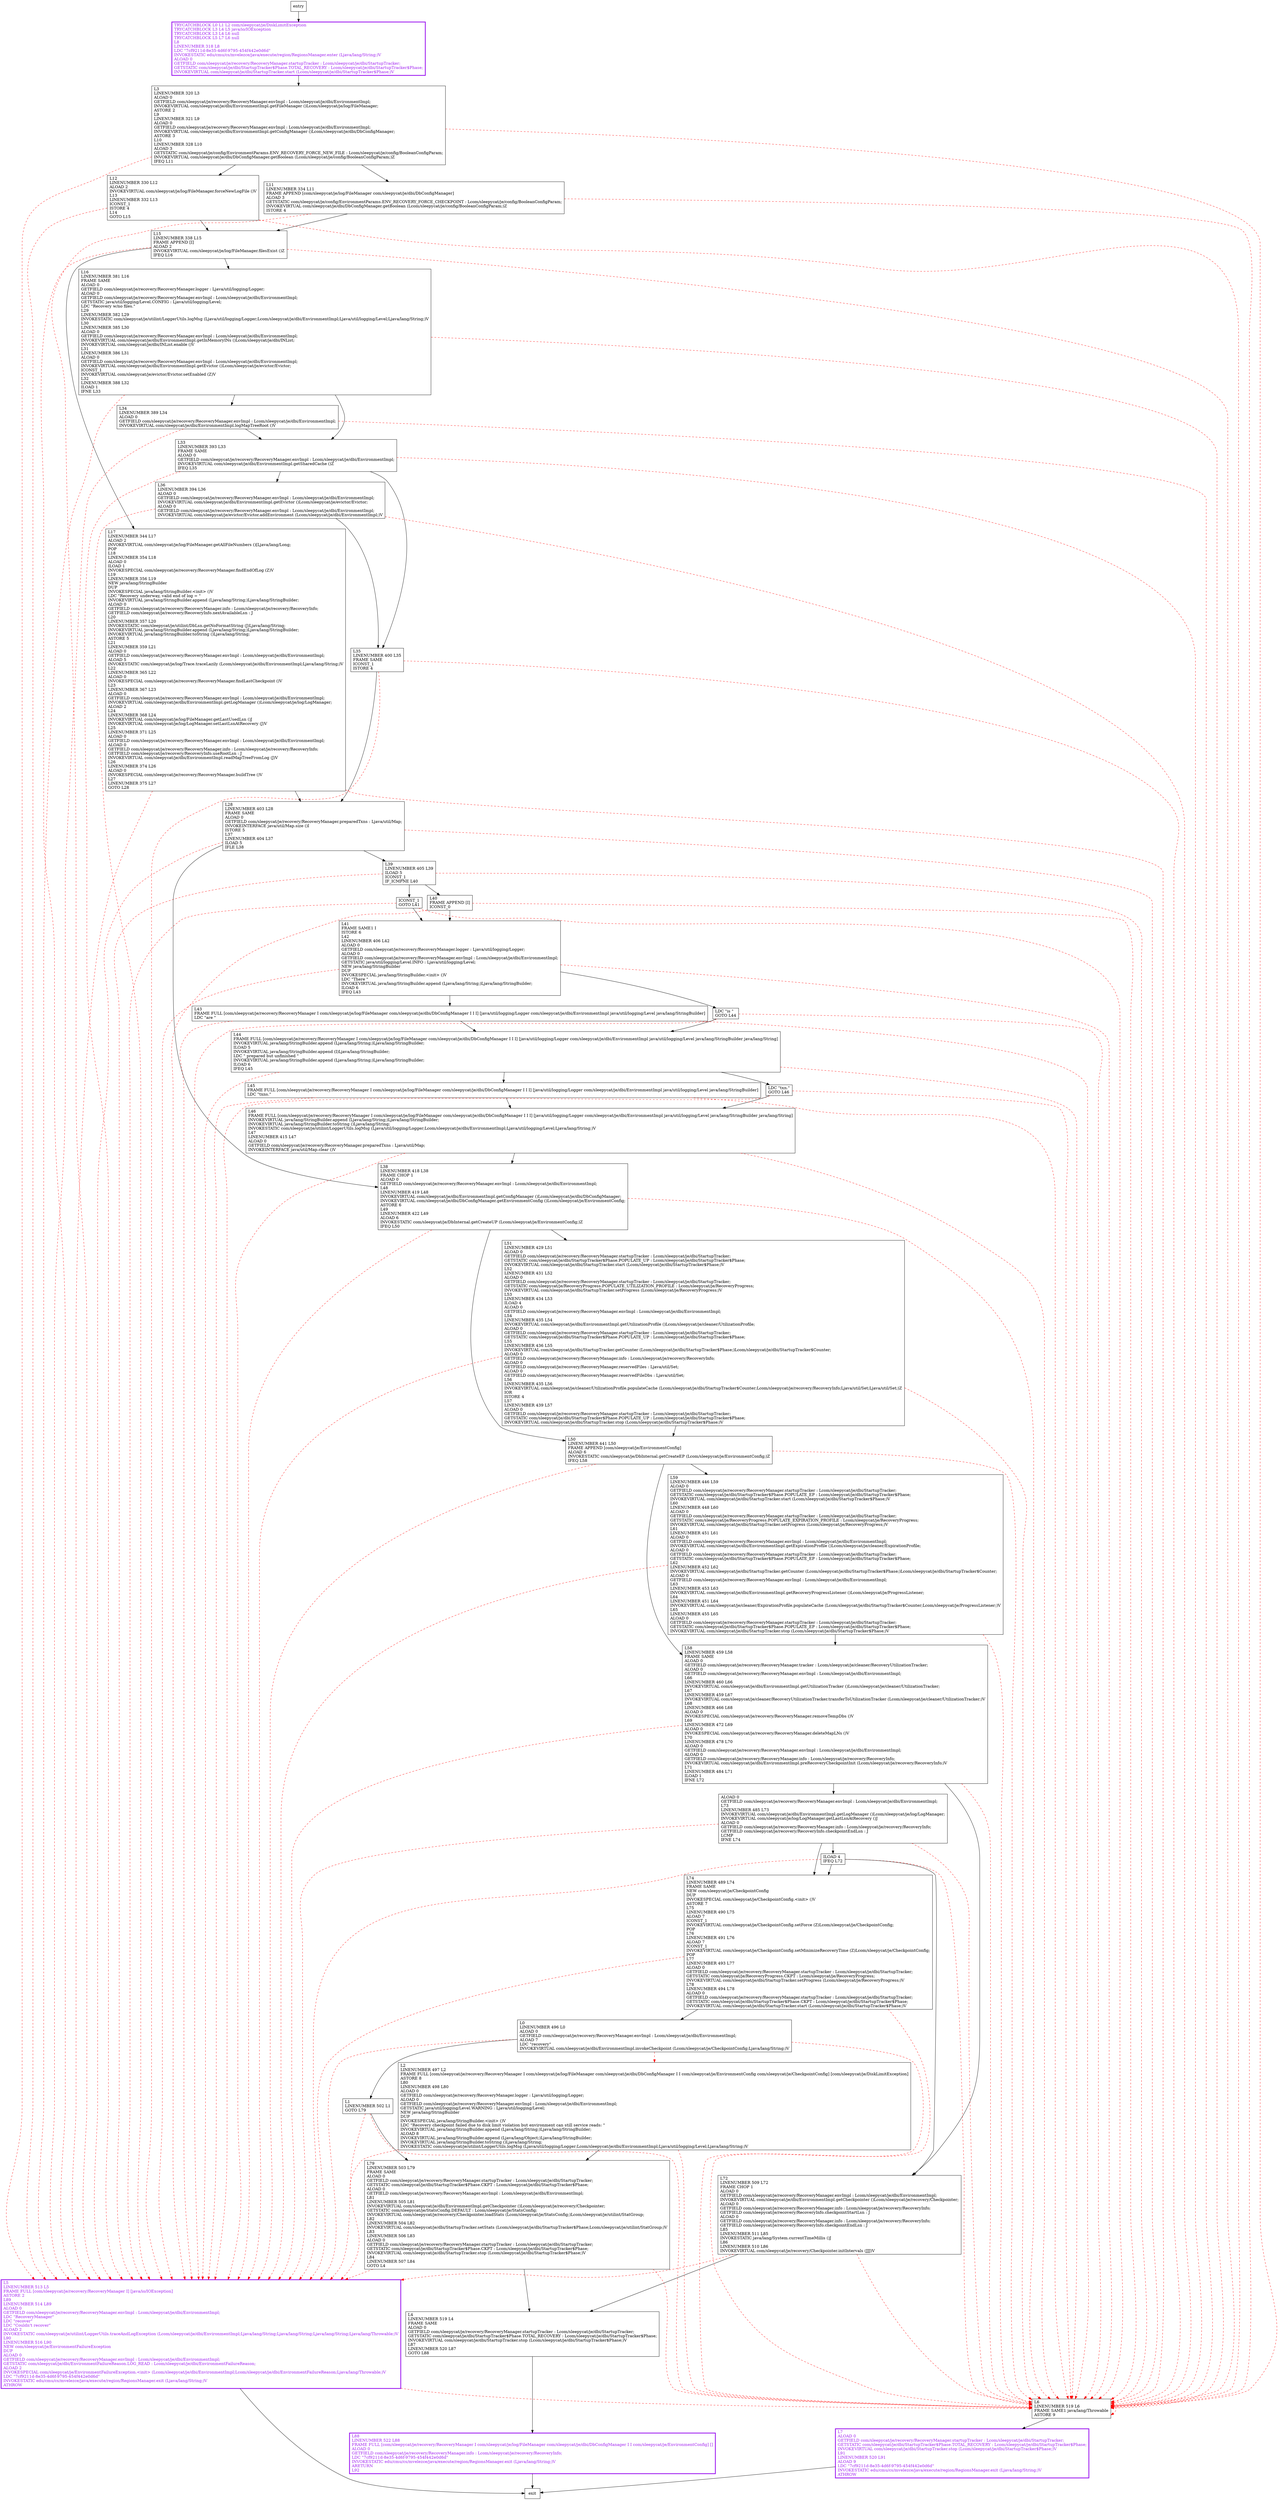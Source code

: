 digraph recover {
node [shape=record];
1563865341 [label="L43\lFRAME FULL [com/sleepycat/je/recovery/RecoveryManager I com/sleepycat/je/log/FileManager com/sleepycat/je/dbi/DbConfigManager I I I] [java/util/logging/Logger com/sleepycat/je/dbi/EnvironmentImpl java/util/logging/Level java/lang/StringBuilder]\lLDC \"are \"\l"];
1843007506 [label="L58\lLINENUMBER 459 L58\lFRAME SAME\lALOAD 0\lGETFIELD com/sleepycat/je/recovery/RecoveryManager.tracker : Lcom/sleepycat/je/cleaner/RecoveryUtilizationTracker;\lALOAD 0\lGETFIELD com/sleepycat/je/recovery/RecoveryManager.envImpl : Lcom/sleepycat/je/dbi/EnvironmentImpl;\lL66\lLINENUMBER 460 L66\lINVOKEVIRTUAL com/sleepycat/je/dbi/EnvironmentImpl.getUtilizationTracker ()Lcom/sleepycat/je/cleaner/UtilizationTracker;\lL67\lLINENUMBER 459 L67\lINVOKEVIRTUAL com/sleepycat/je/cleaner/RecoveryUtilizationTracker.transferToUtilizationTracker (Lcom/sleepycat/je/cleaner/UtilizationTracker;)V\lL68\lLINENUMBER 466 L68\lALOAD 0\lINVOKESPECIAL com/sleepycat/je/recovery/RecoveryManager.removeTempDbs ()V\lL69\lLINENUMBER 472 L69\lALOAD 0\lINVOKESPECIAL com/sleepycat/je/recovery/RecoveryManager.deleteMapLNs ()V\lL70\lLINENUMBER 478 L70\lALOAD 0\lGETFIELD com/sleepycat/je/recovery/RecoveryManager.envImpl : Lcom/sleepycat/je/dbi/EnvironmentImpl;\lALOAD 0\lGETFIELD com/sleepycat/je/recovery/RecoveryManager.info : Lcom/sleepycat/je/recovery/RecoveryInfo;\lINVOKEVIRTUAL com/sleepycat/je/dbi/EnvironmentImpl.preRecoveryCheckpointInit (Lcom/sleepycat/je/recovery/RecoveryInfo;)V\lL71\lLINENUMBER 484 L71\lILOAD 1\lIFNE L72\l"];
939289172 [label="L12\lLINENUMBER 330 L12\lALOAD 2\lINVOKEVIRTUAL com/sleepycat/je/log/FileManager.forceNewLogFile ()V\lL13\lLINENUMBER 332 L13\lICONST_1\lISTORE 4\lL14\lGOTO L15\l"];
712023109 [label="LDC \"is \"\lGOTO L44\l"];
66647849 [label="LDC \"txn.\"\lGOTO L46\l"];
161753554 [label="TRYCATCHBLOCK L0 L1 L2 com/sleepycat/je/DiskLimitException\lTRYCATCHBLOCK L3 L4 L5 java/io/IOException\lTRYCATCHBLOCK L3 L4 L6 null\lTRYCATCHBLOCK L5 L7 L6 null\lL8\lLINENUMBER 318 L8\lLDC \"7cf9211d-8e35-4d6f-9795-454f442e0d6d\"\lINVOKESTATIC edu/cmu/cs/mvelezce/java/execute/region/RegionsManager.enter (Ljava/lang/String;)V\lALOAD 0\lGETFIELD com/sleepycat/je/recovery/RecoveryManager.startupTracker : Lcom/sleepycat/je/dbi/StartupTracker;\lGETSTATIC com/sleepycat/je/dbi/StartupTracker$Phase.TOTAL_RECOVERY : Lcom/sleepycat/je/dbi/StartupTracker$Phase;\lINVOKEVIRTUAL com/sleepycat/je/dbi/StartupTracker.start (Lcom/sleepycat/je/dbi/StartupTracker$Phase;)V\l"];
1094722393 [label="L51\lLINENUMBER 429 L51\lALOAD 0\lGETFIELD com/sleepycat/je/recovery/RecoveryManager.startupTracker : Lcom/sleepycat/je/dbi/StartupTracker;\lGETSTATIC com/sleepycat/je/dbi/StartupTracker$Phase.POPULATE_UP : Lcom/sleepycat/je/dbi/StartupTracker$Phase;\lINVOKEVIRTUAL com/sleepycat/je/dbi/StartupTracker.start (Lcom/sleepycat/je/dbi/StartupTracker$Phase;)V\lL52\lLINENUMBER 431 L52\lALOAD 0\lGETFIELD com/sleepycat/je/recovery/RecoveryManager.startupTracker : Lcom/sleepycat/je/dbi/StartupTracker;\lGETSTATIC com/sleepycat/je/RecoveryProgress.POPULATE_UTILIZATION_PROFILE : Lcom/sleepycat/je/RecoveryProgress;\lINVOKEVIRTUAL com/sleepycat/je/dbi/StartupTracker.setProgress (Lcom/sleepycat/je/RecoveryProgress;)V\lL53\lLINENUMBER 434 L53\lILOAD 4\lALOAD 0\lGETFIELD com/sleepycat/je/recovery/RecoveryManager.envImpl : Lcom/sleepycat/je/dbi/EnvironmentImpl;\lL54\lLINENUMBER 435 L54\lINVOKEVIRTUAL com/sleepycat/je/dbi/EnvironmentImpl.getUtilizationProfile ()Lcom/sleepycat/je/cleaner/UtilizationProfile;\lALOAD 0\lGETFIELD com/sleepycat/je/recovery/RecoveryManager.startupTracker : Lcom/sleepycat/je/dbi/StartupTracker;\lGETSTATIC com/sleepycat/je/dbi/StartupTracker$Phase.POPULATE_UP : Lcom/sleepycat/je/dbi/StartupTracker$Phase;\lL55\lLINENUMBER 436 L55\lINVOKEVIRTUAL com/sleepycat/je/dbi/StartupTracker.getCounter (Lcom/sleepycat/je/dbi/StartupTracker$Phase;)Lcom/sleepycat/je/dbi/StartupTracker$Counter;\lALOAD 0\lGETFIELD com/sleepycat/je/recovery/RecoveryManager.info : Lcom/sleepycat/je/recovery/RecoveryInfo;\lALOAD 0\lGETFIELD com/sleepycat/je/recovery/RecoveryManager.reservedFiles : Ljava/util/Set;\lALOAD 0\lGETFIELD com/sleepycat/je/recovery/RecoveryManager.reservedFileDbs : Ljava/util/Set;\lL56\lLINENUMBER 435 L56\lINVOKEVIRTUAL com/sleepycat/je/cleaner/UtilizationProfile.populateCache (Lcom/sleepycat/je/dbi/StartupTracker$Counter;Lcom/sleepycat/je/recovery/RecoveryInfo;Ljava/util/Set;Ljava/util/Set;)Z\lIOR\lISTORE 4\lL57\lLINENUMBER 439 L57\lALOAD 0\lGETFIELD com/sleepycat/je/recovery/RecoveryManager.startupTracker : Lcom/sleepycat/je/dbi/StartupTracker;\lGETSTATIC com/sleepycat/je/dbi/StartupTracker$Phase.POPULATE_UP : Lcom/sleepycat/je/dbi/StartupTracker$Phase;\lINVOKEVIRTUAL com/sleepycat/je/dbi/StartupTracker.stop (Lcom/sleepycat/je/dbi/StartupTracker$Phase;)V\l"];
572380762 [label="L50\lLINENUMBER 441 L50\lFRAME APPEND [com/sleepycat/je/EnvironmentConfig]\lALOAD 6\lINVOKESTATIC com/sleepycat/je/DbInternal.getCreateEP (Lcom/sleepycat/je/EnvironmentConfig;)Z\lIFEQ L58\l"];
1638076655 [label="ALOAD 0\lGETFIELD com/sleepycat/je/recovery/RecoveryManager.envImpl : Lcom/sleepycat/je/dbi/EnvironmentImpl;\lL73\lLINENUMBER 485 L73\lINVOKEVIRTUAL com/sleepycat/je/dbi/EnvironmentImpl.getLogManager ()Lcom/sleepycat/je/log/LogManager;\lINVOKEVIRTUAL com/sleepycat/je/log/LogManager.getLastLsnAtRecovery ()J\lALOAD 0\lGETFIELD com/sleepycat/je/recovery/RecoveryManager.info : Lcom/sleepycat/je/recovery/RecoveryInfo;\lGETFIELD com/sleepycat/je/recovery/RecoveryInfo.checkpointEndLsn : J\lLCMP\lIFNE L74\l"];
336729507 [label="L38\lLINENUMBER 418 L38\lFRAME CHOP 1\lALOAD 0\lGETFIELD com/sleepycat/je/recovery/RecoveryManager.envImpl : Lcom/sleepycat/je/dbi/EnvironmentImpl;\lL48\lLINENUMBER 419 L48\lINVOKEVIRTUAL com/sleepycat/je/dbi/EnvironmentImpl.getConfigManager ()Lcom/sleepycat/je/dbi/DbConfigManager;\lINVOKEVIRTUAL com/sleepycat/je/dbi/DbConfigManager.getEnvironmentConfig ()Lcom/sleepycat/je/EnvironmentConfig;\lASTORE 6\lL49\lLINENUMBER 422 L49\lALOAD 6\lINVOKESTATIC com/sleepycat/je/DbInternal.getCreateUP (Lcom/sleepycat/je/EnvironmentConfig;)Z\lIFEQ L50\l"];
1712864399 [label="L59\lLINENUMBER 446 L59\lALOAD 0\lGETFIELD com/sleepycat/je/recovery/RecoveryManager.startupTracker : Lcom/sleepycat/je/dbi/StartupTracker;\lGETSTATIC com/sleepycat/je/dbi/StartupTracker$Phase.POPULATE_EP : Lcom/sleepycat/je/dbi/StartupTracker$Phase;\lINVOKEVIRTUAL com/sleepycat/je/dbi/StartupTracker.start (Lcom/sleepycat/je/dbi/StartupTracker$Phase;)V\lL60\lLINENUMBER 448 L60\lALOAD 0\lGETFIELD com/sleepycat/je/recovery/RecoveryManager.startupTracker : Lcom/sleepycat/je/dbi/StartupTracker;\lGETSTATIC com/sleepycat/je/RecoveryProgress.POPULATE_EXPIRATION_PROFILE : Lcom/sleepycat/je/RecoveryProgress;\lINVOKEVIRTUAL com/sleepycat/je/dbi/StartupTracker.setProgress (Lcom/sleepycat/je/RecoveryProgress;)V\lL61\lLINENUMBER 451 L61\lALOAD 0\lGETFIELD com/sleepycat/je/recovery/RecoveryManager.envImpl : Lcom/sleepycat/je/dbi/EnvironmentImpl;\lINVOKEVIRTUAL com/sleepycat/je/dbi/EnvironmentImpl.getExpirationProfile ()Lcom/sleepycat/je/cleaner/ExpirationProfile;\lALOAD 0\lGETFIELD com/sleepycat/je/recovery/RecoveryManager.startupTracker : Lcom/sleepycat/je/dbi/StartupTracker;\lGETSTATIC com/sleepycat/je/dbi/StartupTracker$Phase.POPULATE_EP : Lcom/sleepycat/je/dbi/StartupTracker$Phase;\lL62\lLINENUMBER 452 L62\lINVOKEVIRTUAL com/sleepycat/je/dbi/StartupTracker.getCounter (Lcom/sleepycat/je/dbi/StartupTracker$Phase;)Lcom/sleepycat/je/dbi/StartupTracker$Counter;\lALOAD 0\lGETFIELD com/sleepycat/je/recovery/RecoveryManager.envImpl : Lcom/sleepycat/je/dbi/EnvironmentImpl;\lL63\lLINENUMBER 453 L63\lINVOKEVIRTUAL com/sleepycat/je/dbi/EnvironmentImpl.getRecoveryProgressListener ()Lcom/sleepycat/je/ProgressListener;\lL64\lLINENUMBER 451 L64\lINVOKEVIRTUAL com/sleepycat/je/cleaner/ExpirationProfile.populateCache (Lcom/sleepycat/je/dbi/StartupTracker$Counter;Lcom/sleepycat/je/ProgressListener;)V\lL65\lLINENUMBER 455 L65\lALOAD 0\lGETFIELD com/sleepycat/je/recovery/RecoveryManager.startupTracker : Lcom/sleepycat/je/dbi/StartupTracker;\lGETSTATIC com/sleepycat/je/dbi/StartupTracker$Phase.POPULATE_EP : Lcom/sleepycat/je/dbi/StartupTracker$Phase;\lINVOKEVIRTUAL com/sleepycat/je/dbi/StartupTracker.stop (Lcom/sleepycat/je/dbi/StartupTracker$Phase;)V\l"];
1556013315 [label="L39\lLINENUMBER 405 L39\lILOAD 5\lICONST_1\lIF_ICMPNE L40\l"];
1805718520 [label="L45\lFRAME FULL [com/sleepycat/je/recovery/RecoveryManager I com/sleepycat/je/log/FileManager com/sleepycat/je/dbi/DbConfigManager I I I] [java/util/logging/Logger com/sleepycat/je/dbi/EnvironmentImpl java/util/logging/Level java/lang/StringBuilder]\lLDC \"txns.\"\l"];
977793058 [label="L0\lLINENUMBER 496 L0\lALOAD 0\lGETFIELD com/sleepycat/je/recovery/RecoveryManager.envImpl : Lcom/sleepycat/je/dbi/EnvironmentImpl;\lALOAD 7\lLDC \"recovery\"\lINVOKEVIRTUAL com/sleepycat/je/dbi/EnvironmentImpl.invokeCheckpoint (Lcom/sleepycat/je/CheckpointConfig;Ljava/lang/String;)V\l"];
1099418749 [label="L16\lLINENUMBER 381 L16\lFRAME SAME\lALOAD 0\lGETFIELD com/sleepycat/je/recovery/RecoveryManager.logger : Ljava/util/logging/Logger;\lALOAD 0\lGETFIELD com/sleepycat/je/recovery/RecoveryManager.envImpl : Lcom/sleepycat/je/dbi/EnvironmentImpl;\lGETSTATIC java/util/logging/Level.CONFIG : Ljava/util/logging/Level;\lLDC \"Recovery w/no files.\"\lL29\lLINENUMBER 382 L29\lINVOKESTATIC com/sleepycat/je/utilint/LoggerUtils.logMsg (Ljava/util/logging/Logger;Lcom/sleepycat/je/dbi/EnvironmentImpl;Ljava/util/logging/Level;Ljava/lang/String;)V\lL30\lLINENUMBER 385 L30\lALOAD 0\lGETFIELD com/sleepycat/je/recovery/RecoveryManager.envImpl : Lcom/sleepycat/je/dbi/EnvironmentImpl;\lINVOKEVIRTUAL com/sleepycat/je/dbi/EnvironmentImpl.getInMemoryINs ()Lcom/sleepycat/je/dbi/INList;\lINVOKEVIRTUAL com/sleepycat/je/dbi/INList.enable ()V\lL31\lLINENUMBER 386 L31\lALOAD 0\lGETFIELD com/sleepycat/je/recovery/RecoveryManager.envImpl : Lcom/sleepycat/je/dbi/EnvironmentImpl;\lINVOKEVIRTUAL com/sleepycat/je/dbi/EnvironmentImpl.getEvictor ()Lcom/sleepycat/je/evictor/Evictor;\lICONST_1\lINVOKEVIRTUAL com/sleepycat/je/evictor/Evictor.setEnabled (Z)V\lL32\lLINENUMBER 388 L32\lILOAD 1\lIFNE L33\l"];
360558803 [label="L28\lLINENUMBER 403 L28\lFRAME SAME\lALOAD 0\lGETFIELD com/sleepycat/je/recovery/RecoveryManager.preparedTxns : Ljava/util/Map;\lINVOKEINTERFACE java/util/Map.size ()I\lISTORE 5\lL37\lLINENUMBER 404 L37\lILOAD 5\lIFLE L38\l"];
1250839719 [label="L15\lLINENUMBER 338 L15\lFRAME APPEND [I]\lALOAD 2\lINVOKEVIRTUAL com/sleepycat/je/log/FileManager.filesExist ()Z\lIFEQ L16\l"];
129629100 [label="L33\lLINENUMBER 393 L33\lFRAME SAME\lALOAD 0\lGETFIELD com/sleepycat/je/recovery/RecoveryManager.envImpl : Lcom/sleepycat/je/dbi/EnvironmentImpl;\lINVOKEVIRTUAL com/sleepycat/je/dbi/EnvironmentImpl.getSharedCache ()Z\lIFEQ L35\l"];
2023897858 [label="L36\lLINENUMBER 394 L36\lALOAD 0\lGETFIELD com/sleepycat/je/recovery/RecoveryManager.envImpl : Lcom/sleepycat/je/dbi/EnvironmentImpl;\lINVOKEVIRTUAL com/sleepycat/je/dbi/EnvironmentImpl.getEvictor ()Lcom/sleepycat/je/evictor/Evictor;\lALOAD 0\lGETFIELD com/sleepycat/je/recovery/RecoveryManager.envImpl : Lcom/sleepycat/je/dbi/EnvironmentImpl;\lINVOKEVIRTUAL com/sleepycat/je/evictor/Evictor.addEnvironment (Lcom/sleepycat/je/dbi/EnvironmentImpl;)V\l"];
1823614899 [label="L6\lLINENUMBER 519 L6\lFRAME SAME1 java/lang/Throwable\lASTORE 9\l"];
142209366 [label="L5\lLINENUMBER 513 L5\lFRAME FULL [com/sleepycat/je/recovery/RecoveryManager I] [java/io/IOException]\lASTORE 2\lL89\lLINENUMBER 514 L89\lALOAD 0\lGETFIELD com/sleepycat/je/recovery/RecoveryManager.envImpl : Lcom/sleepycat/je/dbi/EnvironmentImpl;\lLDC \"RecoveryManager\"\lLDC \"recover\"\lLDC \"Couldn't recover\"\lALOAD 2\lINVOKESTATIC com/sleepycat/je/utilint/LoggerUtils.traceAndLogException (Lcom/sleepycat/je/dbi/EnvironmentImpl;Ljava/lang/String;Ljava/lang/String;Ljava/lang/String;Ljava/lang/Throwable;)V\lL90\lLINENUMBER 516 L90\lNEW com/sleepycat/je/EnvironmentFailureException\lDUP\lALOAD 0\lGETFIELD com/sleepycat/je/recovery/RecoveryManager.envImpl : Lcom/sleepycat/je/dbi/EnvironmentImpl;\lGETSTATIC com/sleepycat/je/dbi/EnvironmentFailureReason.LOG_READ : Lcom/sleepycat/je/dbi/EnvironmentFailureReason;\lALOAD 2\lINVOKESPECIAL com/sleepycat/je/EnvironmentFailureException.\<init\> (Lcom/sleepycat/je/dbi/EnvironmentImpl;Lcom/sleepycat/je/dbi/EnvironmentFailureReason;Ljava/lang/Throwable;)V\lLDC \"7cf9211d-8e35-4d6f-9795-454f442e0d6d\"\lINVOKESTATIC edu/cmu/cs/mvelezce/java/execute/region/RegionsManager.exit (Ljava/lang/String;)V\lATHROW\l"];
2009837272 [label="L17\lLINENUMBER 344 L17\lALOAD 2\lINVOKEVIRTUAL com/sleepycat/je/log/FileManager.getAllFileNumbers ()[Ljava/lang/Long;\lPOP\lL18\lLINENUMBER 354 L18\lALOAD 0\lILOAD 1\lINVOKESPECIAL com/sleepycat/je/recovery/RecoveryManager.findEndOfLog (Z)V\lL19\lLINENUMBER 356 L19\lNEW java/lang/StringBuilder\lDUP\lINVOKESPECIAL java/lang/StringBuilder.\<init\> ()V\lLDC \"Recovery underway, valid end of log = \"\lINVOKEVIRTUAL java/lang/StringBuilder.append (Ljava/lang/String;)Ljava/lang/StringBuilder;\lALOAD 0\lGETFIELD com/sleepycat/je/recovery/RecoveryManager.info : Lcom/sleepycat/je/recovery/RecoveryInfo;\lGETFIELD com/sleepycat/je/recovery/RecoveryInfo.nextAvailableLsn : J\lL20\lLINENUMBER 357 L20\lINVOKESTATIC com/sleepycat/je/utilint/DbLsn.getNoFormatString (J)Ljava/lang/String;\lINVOKEVIRTUAL java/lang/StringBuilder.append (Ljava/lang/String;)Ljava/lang/StringBuilder;\lINVOKEVIRTUAL java/lang/StringBuilder.toString ()Ljava/lang/String;\lASTORE 5\lL21\lLINENUMBER 359 L21\lALOAD 0\lGETFIELD com/sleepycat/je/recovery/RecoveryManager.envImpl : Lcom/sleepycat/je/dbi/EnvironmentImpl;\lALOAD 5\lINVOKESTATIC com/sleepycat/je/log/Trace.traceLazily (Lcom/sleepycat/je/dbi/EnvironmentImpl;Ljava/lang/String;)V\lL22\lLINENUMBER 365 L22\lALOAD 0\lINVOKESPECIAL com/sleepycat/je/recovery/RecoveryManager.findLastCheckpoint ()V\lL23\lLINENUMBER 367 L23\lALOAD 0\lGETFIELD com/sleepycat/je/recovery/RecoveryManager.envImpl : Lcom/sleepycat/je/dbi/EnvironmentImpl;\lINVOKEVIRTUAL com/sleepycat/je/dbi/EnvironmentImpl.getLogManager ()Lcom/sleepycat/je/log/LogManager;\lALOAD 2\lL24\lLINENUMBER 368 L24\lINVOKEVIRTUAL com/sleepycat/je/log/FileManager.getLastUsedLsn ()J\lINVOKEVIRTUAL com/sleepycat/je/log/LogManager.setLastLsnAtRecovery (J)V\lL25\lLINENUMBER 371 L25\lALOAD 0\lGETFIELD com/sleepycat/je/recovery/RecoveryManager.envImpl : Lcom/sleepycat/je/dbi/EnvironmentImpl;\lALOAD 0\lGETFIELD com/sleepycat/je/recovery/RecoveryManager.info : Lcom/sleepycat/je/recovery/RecoveryInfo;\lGETFIELD com/sleepycat/je/recovery/RecoveryInfo.useRootLsn : J\lINVOKEVIRTUAL com/sleepycat/je/dbi/EnvironmentImpl.readMapTreeFromLog (J)V\lL26\lLINENUMBER 374 L26\lALOAD 0\lINVOKESPECIAL com/sleepycat/je/recovery/RecoveryManager.buildTree ()V\lL27\lLINENUMBER 375 L27\lGOTO L28\l"];
766393775 [label="L34\lLINENUMBER 389 L34\lALOAD 0\lGETFIELD com/sleepycat/je/recovery/RecoveryManager.envImpl : Lcom/sleepycat/je/dbi/EnvironmentImpl;\lINVOKEVIRTUAL com/sleepycat/je/dbi/EnvironmentImpl.logMapTreeRoot ()V\l"];
2065659469 [label="ILOAD 4\lIFEQ L72\l"];
1922062538 [label="L40\lFRAME APPEND [I]\lICONST_0\l"];
329890948 [label="L3\lLINENUMBER 320 L3\lALOAD 0\lGETFIELD com/sleepycat/je/recovery/RecoveryManager.envImpl : Lcom/sleepycat/je/dbi/EnvironmentImpl;\lINVOKEVIRTUAL com/sleepycat/je/dbi/EnvironmentImpl.getFileManager ()Lcom/sleepycat/je/log/FileManager;\lASTORE 2\lL9\lLINENUMBER 321 L9\lALOAD 0\lGETFIELD com/sleepycat/je/recovery/RecoveryManager.envImpl : Lcom/sleepycat/je/dbi/EnvironmentImpl;\lINVOKEVIRTUAL com/sleepycat/je/dbi/EnvironmentImpl.getConfigManager ()Lcom/sleepycat/je/dbi/DbConfigManager;\lASTORE 3\lL10\lLINENUMBER 328 L10\lALOAD 3\lGETSTATIC com/sleepycat/je/config/EnvironmentParams.ENV_RECOVERY_FORCE_NEW_FILE : Lcom/sleepycat/je/config/BooleanConfigParam;\lINVOKEVIRTUAL com/sleepycat/je/dbi/DbConfigManager.getBoolean (Lcom/sleepycat/je/config/BooleanConfigParam;)Z\lIFEQ L11\l"];
767869351 [label="L46\lFRAME FULL [com/sleepycat/je/recovery/RecoveryManager I com/sleepycat/je/log/FileManager com/sleepycat/je/dbi/DbConfigManager I I I] [java/util/logging/Logger com/sleepycat/je/dbi/EnvironmentImpl java/util/logging/Level java/lang/StringBuilder java/lang/String]\lINVOKEVIRTUAL java/lang/StringBuilder.append (Ljava/lang/String;)Ljava/lang/StringBuilder;\lINVOKEVIRTUAL java/lang/StringBuilder.toString ()Ljava/lang/String;\lINVOKESTATIC com/sleepycat/je/utilint/LoggerUtils.logMsg (Ljava/util/logging/Logger;Lcom/sleepycat/je/dbi/EnvironmentImpl;Ljava/util/logging/Level;Ljava/lang/String;)V\lL47\lLINENUMBER 415 L47\lALOAD 0\lGETFIELD com/sleepycat/je/recovery/RecoveryManager.preparedTxns : Ljava/util/Map;\lINVOKEINTERFACE java/util/Map.clear ()V\l"];
1005316242 [label="L2\lLINENUMBER 497 L2\lFRAME FULL [com/sleepycat/je/recovery/RecoveryManager I com/sleepycat/je/log/FileManager com/sleepycat/je/dbi/DbConfigManager I I com/sleepycat/je/EnvironmentConfig com/sleepycat/je/CheckpointConfig] [com/sleepycat/je/DiskLimitException]\lASTORE 8\lL80\lLINENUMBER 498 L80\lALOAD 0\lGETFIELD com/sleepycat/je/recovery/RecoveryManager.logger : Ljava/util/logging/Logger;\lALOAD 0\lGETFIELD com/sleepycat/je/recovery/RecoveryManager.envImpl : Lcom/sleepycat/je/dbi/EnvironmentImpl;\lGETSTATIC java/util/logging/Level.WARNING : Ljava/util/logging/Level;\lNEW java/lang/StringBuilder\lDUP\lINVOKESPECIAL java/lang/StringBuilder.\<init\> ()V\lLDC \"Recovery checkpoint failed due to disk limit violation but environment can still service reads: \"\lINVOKEVIRTUAL java/lang/StringBuilder.append (Ljava/lang/String;)Ljava/lang/StringBuilder;\lALOAD 8\lINVOKEVIRTUAL java/lang/StringBuilder.append (Ljava/lang/Object;)Ljava/lang/StringBuilder;\lINVOKEVIRTUAL java/lang/StringBuilder.toString ()Ljava/lang/String;\lINVOKESTATIC com/sleepycat/je/utilint/LoggerUtils.logMsg (Ljava/util/logging/Logger;Lcom/sleepycat/je/dbi/EnvironmentImpl;Ljava/util/logging/Level;Ljava/lang/String;)V\l"];
759217179 [label="L72\lLINENUMBER 509 L72\lFRAME CHOP 1\lALOAD 0\lGETFIELD com/sleepycat/je/recovery/RecoveryManager.envImpl : Lcom/sleepycat/je/dbi/EnvironmentImpl;\lINVOKEVIRTUAL com/sleepycat/je/dbi/EnvironmentImpl.getCheckpointer ()Lcom/sleepycat/je/recovery/Checkpointer;\lALOAD 0\lGETFIELD com/sleepycat/je/recovery/RecoveryManager.info : Lcom/sleepycat/je/recovery/RecoveryInfo;\lGETFIELD com/sleepycat/je/recovery/RecoveryInfo.checkpointStartLsn : J\lALOAD 0\lGETFIELD com/sleepycat/je/recovery/RecoveryManager.info : Lcom/sleepycat/je/recovery/RecoveryInfo;\lGETFIELD com/sleepycat/je/recovery/RecoveryInfo.checkpointEndLsn : J\lL85\lLINENUMBER 511 L85\lINVOKESTATIC java/lang/System.currentTimeMillis ()J\lL86\lLINENUMBER 510 L86\lINVOKEVIRTUAL com/sleepycat/je/recovery/Checkpointer.initIntervals (JJJ)V\l"];
1182311440 [label="L74\lLINENUMBER 489 L74\lFRAME SAME\lNEW com/sleepycat/je/CheckpointConfig\lDUP\lINVOKESPECIAL com/sleepycat/je/CheckpointConfig.\<init\> ()V\lASTORE 7\lL75\lLINENUMBER 490 L75\lALOAD 7\lICONST_1\lINVOKEVIRTUAL com/sleepycat/je/CheckpointConfig.setForce (Z)Lcom/sleepycat/je/CheckpointConfig;\lPOP\lL76\lLINENUMBER 491 L76\lALOAD 7\lICONST_1\lINVOKEVIRTUAL com/sleepycat/je/CheckpointConfig.setMinimizeRecoveryTime (Z)Lcom/sleepycat/je/CheckpointConfig;\lPOP\lL77\lLINENUMBER 493 L77\lALOAD 0\lGETFIELD com/sleepycat/je/recovery/RecoveryManager.startupTracker : Lcom/sleepycat/je/dbi/StartupTracker;\lGETSTATIC com/sleepycat/je/RecoveryProgress.CKPT : Lcom/sleepycat/je/RecoveryProgress;\lINVOKEVIRTUAL com/sleepycat/je/dbi/StartupTracker.setProgress (Lcom/sleepycat/je/RecoveryProgress;)V\lL78\lLINENUMBER 494 L78\lALOAD 0\lGETFIELD com/sleepycat/je/recovery/RecoveryManager.startupTracker : Lcom/sleepycat/je/dbi/StartupTracker;\lGETSTATIC com/sleepycat/je/dbi/StartupTracker$Phase.CKPT : Lcom/sleepycat/je/dbi/StartupTracker$Phase;\lINVOKEVIRTUAL com/sleepycat/je/dbi/StartupTracker.start (Lcom/sleepycat/je/dbi/StartupTracker$Phase;)V\l"];
717945764 [label="L88\lLINENUMBER 522 L88\lFRAME FULL [com/sleepycat/je/recovery/RecoveryManager I com/sleepycat/je/log/FileManager com/sleepycat/je/dbi/DbConfigManager I I com/sleepycat/je/EnvironmentConfig] []\lALOAD 0\lGETFIELD com/sleepycat/je/recovery/RecoveryManager.info : Lcom/sleepycat/je/recovery/RecoveryInfo;\lLDC \"7cf9211d-8e35-4d6f-9795-454f442e0d6d\"\lINVOKESTATIC edu/cmu/cs/mvelezce/java/execute/region/RegionsManager.exit (Ljava/lang/String;)V\lARETURN\lL92\l"];
376080435 [label="L4\lLINENUMBER 519 L4\lFRAME SAME\lALOAD 0\lGETFIELD com/sleepycat/je/recovery/RecoveryManager.startupTracker : Lcom/sleepycat/je/dbi/StartupTracker;\lGETSTATIC com/sleepycat/je/dbi/StartupTracker$Phase.TOTAL_RECOVERY : Lcom/sleepycat/je/dbi/StartupTracker$Phase;\lINVOKEVIRTUAL com/sleepycat/je/dbi/StartupTracker.stop (Lcom/sleepycat/je/dbi/StartupTracker$Phase;)V\lL87\lLINENUMBER 520 L87\lGOTO L88\l"];
1402453329 [label="L79\lLINENUMBER 503 L79\lFRAME SAME\lALOAD 0\lGETFIELD com/sleepycat/je/recovery/RecoveryManager.startupTracker : Lcom/sleepycat/je/dbi/StartupTracker;\lGETSTATIC com/sleepycat/je/dbi/StartupTracker$Phase.CKPT : Lcom/sleepycat/je/dbi/StartupTracker$Phase;\lALOAD 0\lGETFIELD com/sleepycat/je/recovery/RecoveryManager.envImpl : Lcom/sleepycat/je/dbi/EnvironmentImpl;\lL81\lLINENUMBER 505 L81\lINVOKEVIRTUAL com/sleepycat/je/dbi/EnvironmentImpl.getCheckpointer ()Lcom/sleepycat/je/recovery/Checkpointer;\lGETSTATIC com/sleepycat/je/StatsConfig.DEFAULT : Lcom/sleepycat/je/StatsConfig;\lINVOKEVIRTUAL com/sleepycat/je/recovery/Checkpointer.loadStats (Lcom/sleepycat/je/StatsConfig;)Lcom/sleepycat/je/utilint/StatGroup;\lL82\lLINENUMBER 504 L82\lINVOKEVIRTUAL com/sleepycat/je/dbi/StartupTracker.setStats (Lcom/sleepycat/je/dbi/StartupTracker$Phase;Lcom/sleepycat/je/utilint/StatGroup;)V\lL83\lLINENUMBER 506 L83\lALOAD 0\lGETFIELD com/sleepycat/je/recovery/RecoveryManager.startupTracker : Lcom/sleepycat/je/dbi/StartupTracker;\lGETSTATIC com/sleepycat/je/dbi/StartupTracker$Phase.CKPT : Lcom/sleepycat/je/dbi/StartupTracker$Phase;\lINVOKEVIRTUAL com/sleepycat/je/dbi/StartupTracker.stop (Lcom/sleepycat/je/dbi/StartupTracker$Phase;)V\lL84\lLINENUMBER 507 L84\lGOTO L4\l"];
1648334414 [label="L1\lLINENUMBER 502 L1\lGOTO L79\l"];
2226157 [label="L35\lLINENUMBER 400 L35\lFRAME SAME\lICONST_1\lISTORE 4\l"];
2105628168 [label="ICONST_1\lGOTO L41\l"];
1502415202 [label="L41\lFRAME SAME1 I\lISTORE 6\lL42\lLINENUMBER 406 L42\lALOAD 0\lGETFIELD com/sleepycat/je/recovery/RecoveryManager.logger : Ljava/util/logging/Logger;\lALOAD 0\lGETFIELD com/sleepycat/je/recovery/RecoveryManager.envImpl : Lcom/sleepycat/je/dbi/EnvironmentImpl;\lGETSTATIC java/util/logging/Level.INFO : Ljava/util/logging/Level;\lNEW java/lang/StringBuilder\lDUP\lINVOKESPECIAL java/lang/StringBuilder.\<init\> ()V\lLDC \"There \"\lINVOKEVIRTUAL java/lang/StringBuilder.append (Ljava/lang/String;)Ljava/lang/StringBuilder;\lILOAD 6\lIFEQ L43\l"];
1515636681 [label="L44\lFRAME FULL [com/sleepycat/je/recovery/RecoveryManager I com/sleepycat/je/log/FileManager com/sleepycat/je/dbi/DbConfigManager I I I] [java/util/logging/Logger com/sleepycat/je/dbi/EnvironmentImpl java/util/logging/Level java/lang/StringBuilder java/lang/String]\lINVOKEVIRTUAL java/lang/StringBuilder.append (Ljava/lang/String;)Ljava/lang/StringBuilder;\lILOAD 5\lINVOKEVIRTUAL java/lang/StringBuilder.append (I)Ljava/lang/StringBuilder;\lLDC \" prepared but unfinished \"\lINVOKEVIRTUAL java/lang/StringBuilder.append (Ljava/lang/String;)Ljava/lang/StringBuilder;\lILOAD 6\lIFEQ L45\l"];
841087805 [label="L7\lALOAD 0\lGETFIELD com/sleepycat/je/recovery/RecoveryManager.startupTracker : Lcom/sleepycat/je/dbi/StartupTracker;\lGETSTATIC com/sleepycat/je/dbi/StartupTracker$Phase.TOTAL_RECOVERY : Lcom/sleepycat/je/dbi/StartupTracker$Phase;\lINVOKEVIRTUAL com/sleepycat/je/dbi/StartupTracker.stop (Lcom/sleepycat/je/dbi/StartupTracker$Phase;)V\lL91\lLINENUMBER 520 L91\lALOAD 9\lLDC \"7cf9211d-8e35-4d6f-9795-454f442e0d6d\"\lINVOKESTATIC edu/cmu/cs/mvelezce/java/execute/region/RegionsManager.exit (Ljava/lang/String;)V\lATHROW\l"];
1892210266 [label="L11\lLINENUMBER 334 L11\lFRAME APPEND [com/sleepycat/je/log/FileManager com/sleepycat/je/dbi/DbConfigManager]\lALOAD 3\lGETSTATIC com/sleepycat/je/config/EnvironmentParams.ENV_RECOVERY_FORCE_CHECKPOINT : Lcom/sleepycat/je/config/BooleanConfigParam;\lINVOKEVIRTUAL com/sleepycat/je/dbi/DbConfigManager.getBoolean (Lcom/sleepycat/je/config/BooleanConfigParam;)Z\lISTORE 4\l"];
entry;
exit;
1563865341 -> 1515636681
1563865341 -> 1823614899 [style=dashed, color=red]
1563865341 -> 142209366 [style=dashed, color=red]
1843007506 -> 759217179
1843007506 -> 1823614899 [style=dashed, color=red]
1843007506 -> 142209366 [style=dashed, color=red]
1843007506 -> 1638076655
939289172 -> 1250839719
939289172 -> 1823614899 [style=dashed, color=red]
939289172 -> 142209366 [style=dashed, color=red]
712023109 -> 1515636681
712023109 -> 1823614899 [style=dashed, color=red]
712023109 -> 142209366 [style=dashed, color=red]
66647849 -> 767869351
66647849 -> 1823614899 [style=dashed, color=red]
66647849 -> 142209366 [style=dashed, color=red]
161753554 -> 329890948
1094722393 -> 1823614899 [style=dashed, color=red]
1094722393 -> 142209366 [style=dashed, color=red]
1094722393 -> 572380762
572380762 -> 1712864399
572380762 -> 1843007506
572380762 -> 1823614899 [style=dashed, color=red]
572380762 -> 142209366 [style=dashed, color=red]
1638076655 -> 1182311440
1638076655 -> 1823614899 [style=dashed, color=red]
1638076655 -> 142209366 [style=dashed, color=red]
1638076655 -> 2065659469
336729507 -> 1823614899 [style=dashed, color=red]
336729507 -> 142209366 [style=dashed, color=red]
336729507 -> 1094722393
336729507 -> 572380762
1712864399 -> 1843007506
1712864399 -> 1823614899 [style=dashed, color=red]
1712864399 -> 142209366 [style=dashed, color=red]
1556013315 -> 1922062538
1556013315 -> 1823614899 [style=dashed, color=red]
1556013315 -> 142209366 [style=dashed, color=red]
1556013315 -> 2105628168
1805718520 -> 767869351
1805718520 -> 1823614899 [style=dashed, color=red]
1805718520 -> 142209366 [style=dashed, color=red]
977793058 -> 1005316242 [style=dashed, color=red]
977793058 -> 1823614899 [style=dashed, color=red]
977793058 -> 142209366 [style=dashed, color=red]
977793058 -> 1648334414
1099418749 -> 129629100
1099418749 -> 1823614899 [style=dashed, color=red]
1099418749 -> 142209366 [style=dashed, color=red]
1099418749 -> 766393775
360558803 -> 336729507
360558803 -> 1556013315
360558803 -> 1823614899 [style=dashed, color=red]
360558803 -> 142209366 [style=dashed, color=red]
1250839719 -> 1099418749
1250839719 -> 1823614899 [style=dashed, color=red]
1250839719 -> 2009837272
1250839719 -> 142209366 [style=dashed, color=red]
129629100 -> 2023897858
129629100 -> 1823614899 [style=dashed, color=red]
129629100 -> 142209366 [style=dashed, color=red]
129629100 -> 2226157
2023897858 -> 1823614899 [style=dashed, color=red]
2023897858 -> 142209366 [style=dashed, color=red]
2023897858 -> 2226157
1823614899 -> 1823614899 [style=dashed, color=red]
1823614899 -> 841087805
142209366 -> exit
142209366 -> 1823614899 [style=dashed, color=red]
2009837272 -> 360558803
2009837272 -> 1823614899 [style=dashed, color=red]
2009837272 -> 142209366 [style=dashed, color=red]
766393775 -> 129629100
766393775 -> 1823614899 [style=dashed, color=red]
766393775 -> 142209366 [style=dashed, color=red]
2065659469 -> 1182311440
2065659469 -> 759217179
2065659469 -> 1823614899 [style=dashed, color=red]
2065659469 -> 142209366 [style=dashed, color=red]
1922062538 -> 1502415202
1922062538 -> 1823614899 [style=dashed, color=red]
1922062538 -> 142209366 [style=dashed, color=red]
329890948 -> 939289172
329890948 -> 1823614899 [style=dashed, color=red]
329890948 -> 142209366 [style=dashed, color=red]
329890948 -> 1892210266
767869351 -> 336729507
767869351 -> 1823614899 [style=dashed, color=red]
767869351 -> 142209366 [style=dashed, color=red]
1005316242 -> 1823614899 [style=dashed, color=red]
1005316242 -> 142209366 [style=dashed, color=red]
1005316242 -> 1402453329
759217179 -> 376080435
759217179 -> 1823614899 [style=dashed, color=red]
759217179 -> 142209366 [style=dashed, color=red]
1182311440 -> 977793058
1182311440 -> 1823614899 [style=dashed, color=red]
1182311440 -> 142209366 [style=dashed, color=red]
717945764 -> exit
376080435 -> 717945764
1402453329 -> 376080435
1402453329 -> 1823614899 [style=dashed, color=red]
1402453329 -> 142209366 [style=dashed, color=red]
1648334414 -> 1823614899 [style=dashed, color=red]
1648334414 -> 142209366 [style=dashed, color=red]
1648334414 -> 1402453329
2226157 -> 360558803
2226157 -> 1823614899 [style=dashed, color=red]
2226157 -> 142209366 [style=dashed, color=red]
2105628168 -> 1502415202
2105628168 -> 1823614899 [style=dashed, color=red]
2105628168 -> 142209366 [style=dashed, color=red]
entry -> 161753554
1502415202 -> 1563865341
1502415202 -> 712023109
1502415202 -> 1823614899 [style=dashed, color=red]
1502415202 -> 142209366 [style=dashed, color=red]
1515636681 -> 1805718520
1515636681 -> 1823614899 [style=dashed, color=red]
1515636681 -> 66647849
1515636681 -> 142209366 [style=dashed, color=red]
841087805 -> exit
1892210266 -> 1250839719
1892210266 -> 1823614899 [style=dashed, color=red]
1892210266 -> 142209366 [style=dashed, color=red]
717945764[fontcolor="purple", penwidth=3, color="purple"];
142209366[fontcolor="purple", penwidth=3, color="purple"];
161753554[fontcolor="purple", penwidth=3, color="purple"];
841087805[fontcolor="purple", penwidth=3, color="purple"];
}
